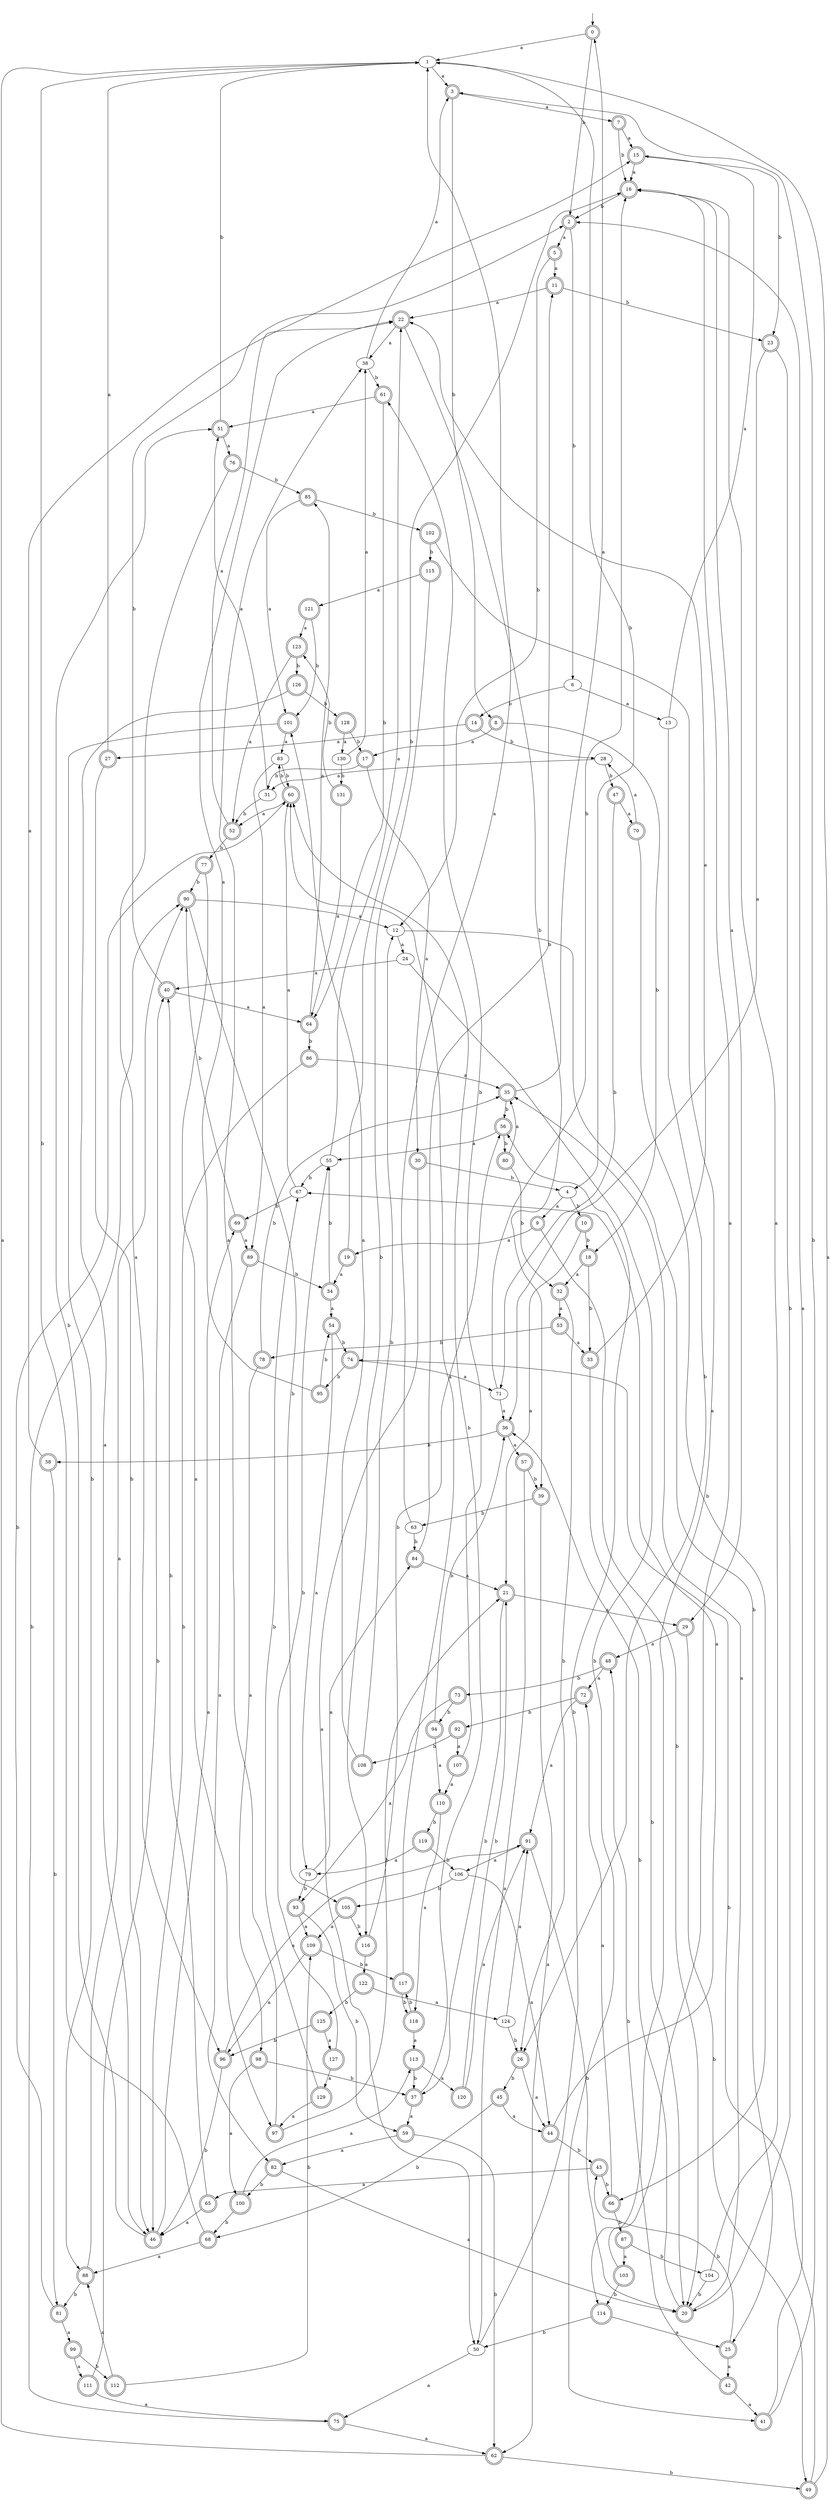 digraph RandomDFA {
  __start0 [label="", shape=none];
  __start0 -> 0 [label=""];
  0 [shape=circle] [shape=doublecircle]
  0 -> 1 [label="a"]
  0 -> 2 [label="b"]
  1
  1 -> 3 [label="a"]
  1 -> 4 [label="b"]
  2 [shape=doublecircle]
  2 -> 5 [label="a"]
  2 -> 6 [label="b"]
  3 [shape=doublecircle]
  3 -> 7 [label="a"]
  3 -> 8 [label="b"]
  4
  4 -> 9 [label="a"]
  4 -> 10 [label="b"]
  5 [shape=doublecircle]
  5 -> 11 [label="a"]
  5 -> 12 [label="b"]
  6
  6 -> 13 [label="a"]
  6 -> 14 [label="b"]
  7 [shape=doublecircle]
  7 -> 15 [label="a"]
  7 -> 16 [label="b"]
  8 [shape=doublecircle]
  8 -> 17 [label="a"]
  8 -> 18 [label="b"]
  9 [shape=doublecircle]
  9 -> 19 [label="a"]
  9 -> 20 [label="b"]
  10 [shape=doublecircle]
  10 -> 21 [label="a"]
  10 -> 18 [label="b"]
  11 [shape=doublecircle]
  11 -> 22 [label="a"]
  11 -> 23 [label="b"]
  12
  12 -> 24 [label="a"]
  12 -> 25 [label="b"]
  13
  13 -> 15 [label="a"]
  13 -> 26 [label="b"]
  14 [shape=doublecircle]
  14 -> 27 [label="a"]
  14 -> 28 [label="b"]
  15 [shape=doublecircle]
  15 -> 16 [label="a"]
  15 -> 23 [label="b"]
  16 [shape=doublecircle]
  16 -> 29 [label="a"]
  16 -> 2 [label="b"]
  17 [shape=doublecircle]
  17 -> 30 [label="a"]
  17 -> 31 [label="b"]
  18 [shape=doublecircle]
  18 -> 32 [label="a"]
  18 -> 33 [label="b"]
  19 [shape=doublecircle]
  19 -> 34 [label="a"]
  19 -> 16 [label="b"]
  20 [shape=doublecircle]
  20 -> 35 [label="a"]
  20 -> 36 [label="b"]
  21 [shape=doublecircle]
  21 -> 29 [label="a"]
  21 -> 37 [label="b"]
  22 [shape=doublecircle]
  22 -> 38 [label="a"]
  22 -> 39 [label="b"]
  23 [shape=doublecircle]
  23 -> 36 [label="a"]
  23 -> 20 [label="b"]
  24
  24 -> 40 [label="a"]
  24 -> 41 [label="b"]
  25 [shape=doublecircle]
  25 -> 42 [label="a"]
  25 -> 43 [label="b"]
  26 [shape=doublecircle]
  26 -> 44 [label="a"]
  26 -> 45 [label="b"]
  27 [shape=doublecircle]
  27 -> 1 [label="a"]
  27 -> 46 [label="b"]
  28
  28 -> 31 [label="a"]
  28 -> 47 [label="b"]
  29 [shape=doublecircle]
  29 -> 48 [label="a"]
  29 -> 49 [label="b"]
  30 [shape=doublecircle]
  30 -> 50 [label="a"]
  30 -> 4 [label="b"]
  31
  31 -> 51 [label="a"]
  31 -> 52 [label="b"]
  32 [shape=doublecircle]
  32 -> 53 [label="a"]
  32 -> 26 [label="b"]
  33 [shape=doublecircle]
  33 -> 22 [label="a"]
  33 -> 20 [label="b"]
  34 [shape=doublecircle]
  34 -> 54 [label="a"]
  34 -> 55 [label="b"]
  35 [shape=doublecircle]
  35 -> 0 [label="a"]
  35 -> 56 [label="b"]
  36 [shape=doublecircle]
  36 -> 57 [label="a"]
  36 -> 58 [label="b"]
  37 [shape=doublecircle]
  37 -> 59 [label="a"]
  37 -> 60 [label="b"]
  38
  38 -> 3 [label="a"]
  38 -> 61 [label="b"]
  39 [shape=doublecircle]
  39 -> 62 [label="a"]
  39 -> 63 [label="b"]
  40 [shape=doublecircle]
  40 -> 64 [label="a"]
  40 -> 2 [label="b"]
  41 [shape=doublecircle]
  41 -> 2 [label="a"]
  41 -> 3 [label="b"]
  42 [shape=doublecircle]
  42 -> 41 [label="a"]
  42 -> 48 [label="b"]
  43 [shape=doublecircle]
  43 -> 65 [label="a"]
  43 -> 66 [label="b"]
  44 [shape=doublecircle]
  44 -> 67 [label="a"]
  44 -> 43 [label="b"]
  45 [shape=doublecircle]
  45 -> 44 [label="a"]
  45 -> 68 [label="b"]
  46 [shape=doublecircle]
  46 -> 69 [label="a"]
  46 -> 51 [label="b"]
  47 [shape=doublecircle]
  47 -> 70 [label="a"]
  47 -> 71 [label="b"]
  48 [shape=doublecircle]
  48 -> 72 [label="a"]
  48 -> 73 [label="b"]
  49 [shape=doublecircle]
  49 -> 1 [label="a"]
  49 -> 74 [label="b"]
  50
  50 -> 75 [label="a"]
  50 -> 56 [label="b"]
  51 [shape=doublecircle]
  51 -> 76 [label="a"]
  51 -> 1 [label="b"]
  52 [shape=doublecircle]
  52 -> 22 [label="a"]
  52 -> 77 [label="b"]
  53 [shape=doublecircle]
  53 -> 33 [label="a"]
  53 -> 78 [label="b"]
  54 [shape=doublecircle]
  54 -> 79 [label="a"]
  54 -> 74 [label="b"]
  55
  55 -> 22 [label="a"]
  55 -> 67 [label="b"]
  56 [shape=doublecircle]
  56 -> 55 [label="a"]
  56 -> 80 [label="b"]
  57 [shape=doublecircle]
  57 -> 50 [label="a"]
  57 -> 39 [label="b"]
  58 [shape=doublecircle]
  58 -> 15 [label="a"]
  58 -> 81 [label="b"]
  59 [shape=doublecircle]
  59 -> 82 [label="a"]
  59 -> 62 [label="b"]
  60 [shape=doublecircle]
  60 -> 52 [label="a"]
  60 -> 83 [label="b"]
  61 [shape=doublecircle]
  61 -> 51 [label="a"]
  61 -> 64 [label="b"]
  62 [shape=doublecircle]
  62 -> 1 [label="a"]
  62 -> 49 [label="b"]
  63
  63 -> 1 [label="a"]
  63 -> 84 [label="b"]
  64 [shape=doublecircle]
  64 -> 85 [label="a"]
  64 -> 86 [label="b"]
  65 [shape=doublecircle]
  65 -> 46 [label="a"]
  65 -> 40 [label="b"]
  66 [shape=doublecircle]
  66 -> 72 [label="a"]
  66 -> 87 [label="b"]
  67
  67 -> 60 [label="a"]
  67 -> 69 [label="b"]
  68 [shape=doublecircle]
  68 -> 88 [label="a"]
  68 -> 1 [label="b"]
  69 [shape=doublecircle]
  69 -> 89 [label="a"]
  69 -> 90 [label="b"]
  70 [shape=doublecircle]
  70 -> 28 [label="a"]
  70 -> 66 [label="b"]
  71
  71 -> 36 [label="a"]
  71 -> 16 [label="b"]
  72 [shape=doublecircle]
  72 -> 91 [label="a"]
  72 -> 92 [label="b"]
  73 [shape=doublecircle]
  73 -> 93 [label="a"]
  73 -> 94 [label="b"]
  74 [shape=doublecircle]
  74 -> 71 [label="a"]
  74 -> 95 [label="b"]
  75 [shape=doublecircle]
  75 -> 62 [label="a"]
  75 -> 90 [label="b"]
  76 [shape=doublecircle]
  76 -> 96 [label="a"]
  76 -> 85 [label="b"]
  77 [shape=doublecircle]
  77 -> 97 [label="a"]
  77 -> 90 [label="b"]
  78 [shape=doublecircle]
  78 -> 98 [label="a"]
  78 -> 35 [label="b"]
  79
  79 -> 84 [label="a"]
  79 -> 93 [label="b"]
  80 [shape=doublecircle]
  80 -> 35 [label="a"]
  80 -> 32 [label="b"]
  81 [shape=doublecircle]
  81 -> 99 [label="a"]
  81 -> 60 [label="b"]
  82 [shape=doublecircle]
  82 -> 20 [label="a"]
  82 -> 100 [label="b"]
  83
  83 -> 89 [label="a"]
  83 -> 60 [label="b"]
  84 [shape=doublecircle]
  84 -> 21 [label="a"]
  84 -> 11 [label="b"]
  85 [shape=doublecircle]
  85 -> 101 [label="a"]
  85 -> 102 [label="b"]
  86 [shape=doublecircle]
  86 -> 35 [label="a"]
  86 -> 46 [label="b"]
  87 [shape=doublecircle]
  87 -> 103 [label="a"]
  87 -> 104 [label="b"]
  88 [shape=doublecircle]
  88 -> 90 [label="a"]
  88 -> 81 [label="b"]
  89 [shape=doublecircle]
  89 -> 82 [label="a"]
  89 -> 34 [label="b"]
  90 [shape=doublecircle]
  90 -> 12 [label="a"]
  90 -> 105 [label="b"]
  91 [shape=doublecircle]
  91 -> 106 [label="a"]
  91 -> 20 [label="b"]
  92 [shape=doublecircle]
  92 -> 107 [label="a"]
  92 -> 108 [label="b"]
  93 [shape=doublecircle]
  93 -> 109 [label="a"]
  93 -> 59 [label="b"]
  94 [shape=doublecircle]
  94 -> 110 [label="a"]
  94 -> 36 [label="b"]
  95 [shape=doublecircle]
  95 -> 22 [label="a"]
  95 -> 54 [label="b"]
  96 [shape=doublecircle]
  96 -> 91 [label="a"]
  96 -> 46 [label="b"]
  97 [shape=doublecircle]
  97 -> 38 [label="a"]
  97 -> 21 [label="b"]
  98 [shape=doublecircle]
  98 -> 100 [label="a"]
  98 -> 37 [label="b"]
  99 [shape=doublecircle]
  99 -> 111 [label="a"]
  99 -> 112 [label="b"]
  100 [shape=doublecircle]
  100 -> 113 [label="a"]
  100 -> 68 [label="b"]
  101 [shape=doublecircle]
  101 -> 83 [label="a"]
  101 -> 88 [label="b"]
  102 [shape=doublecircle]
  102 -> 114 [label="a"]
  102 -> 115 [label="b"]
  103 [shape=doublecircle]
  103 -> 16 [label="a"]
  103 -> 114 [label="b"]
  104
  104 -> 16 [label="a"]
  104 -> 20 [label="b"]
  105 [shape=doublecircle]
  105 -> 109 [label="a"]
  105 -> 116 [label="b"]
  106
  106 -> 44 [label="a"]
  106 -> 105 [label="b"]
  107 [shape=doublecircle]
  107 -> 110 [label="a"]
  107 -> 61 [label="b"]
  108 [shape=doublecircle]
  108 -> 101 [label="a"]
  108 -> 12 [label="b"]
  109 [shape=doublecircle]
  109 -> 96 [label="a"]
  109 -> 117 [label="b"]
  110 [shape=doublecircle]
  110 -> 118 [label="a"]
  110 -> 119 [label="b"]
  111 [shape=doublecircle]
  111 -> 75 [label="a"]
  111 -> 40 [label="b"]
  112 [shape=doublecircle]
  112 -> 88 [label="a"]
  112 -> 109 [label="b"]
  113 [shape=doublecircle]
  113 -> 120 [label="a"]
  113 -> 37 [label="b"]
  114 [shape=doublecircle]
  114 -> 25 [label="a"]
  114 -> 50 [label="b"]
  115 [shape=doublecircle]
  115 -> 121 [label="a"]
  115 -> 116 [label="b"]
  116 [shape=doublecircle]
  116 -> 122 [label="a"]
  116 -> 56 [label="b"]
  117 [shape=doublecircle]
  117 -> 60 [label="a"]
  117 -> 118 [label="b"]
  118 [shape=doublecircle]
  118 -> 113 [label="a"]
  118 -> 117 [label="b"]
  119 [shape=doublecircle]
  119 -> 79 [label="a"]
  119 -> 106 [label="b"]
  120 [shape=doublecircle]
  120 -> 91 [label="a"]
  120 -> 21 [label="b"]
  121 [shape=doublecircle]
  121 -> 123 [label="a"]
  121 -> 101 [label="b"]
  122 [shape=doublecircle]
  122 -> 124 [label="a"]
  122 -> 125 [label="b"]
  123 [shape=doublecircle]
  123 -> 52 [label="a"]
  123 -> 126 [label="b"]
  124
  124 -> 91 [label="a"]
  124 -> 26 [label="b"]
  125 [shape=doublecircle]
  125 -> 127 [label="a"]
  125 -> 96 [label="b"]
  126 [shape=doublecircle]
  126 -> 46 [label="a"]
  126 -> 128 [label="b"]
  127 [shape=doublecircle]
  127 -> 129 [label="a"]
  127 -> 55 [label="b"]
  128 [shape=doublecircle]
  128 -> 130 [label="a"]
  128 -> 17 [label="b"]
  129 [shape=doublecircle]
  129 -> 97 [label="a"]
  129 -> 67 [label="b"]
  130
  130 -> 38 [label="a"]
  130 -> 131 [label="b"]
  131 [shape=doublecircle]
  131 -> 64 [label="a"]
  131 -> 123 [label="b"]
}
